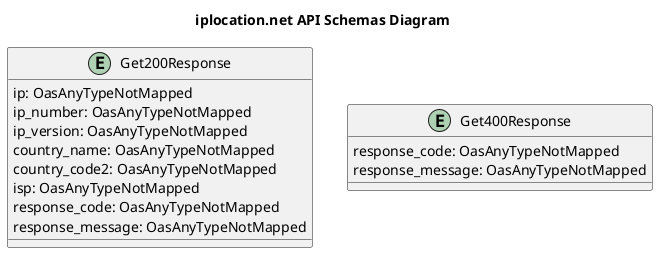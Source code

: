 @startuml

title iplocation.net API Schemas Diagram

entity Get200Response {
    ip: OasAnyTypeNotMapped
    ip_number: OasAnyTypeNotMapped
    ip_version: OasAnyTypeNotMapped
    country_name: OasAnyTypeNotMapped
    country_code2: OasAnyTypeNotMapped
    isp: OasAnyTypeNotMapped
    response_code: OasAnyTypeNotMapped
    response_message: OasAnyTypeNotMapped
}

entity Get400Response {
    response_code: OasAnyTypeNotMapped
    response_message: OasAnyTypeNotMapped
}



@enduml